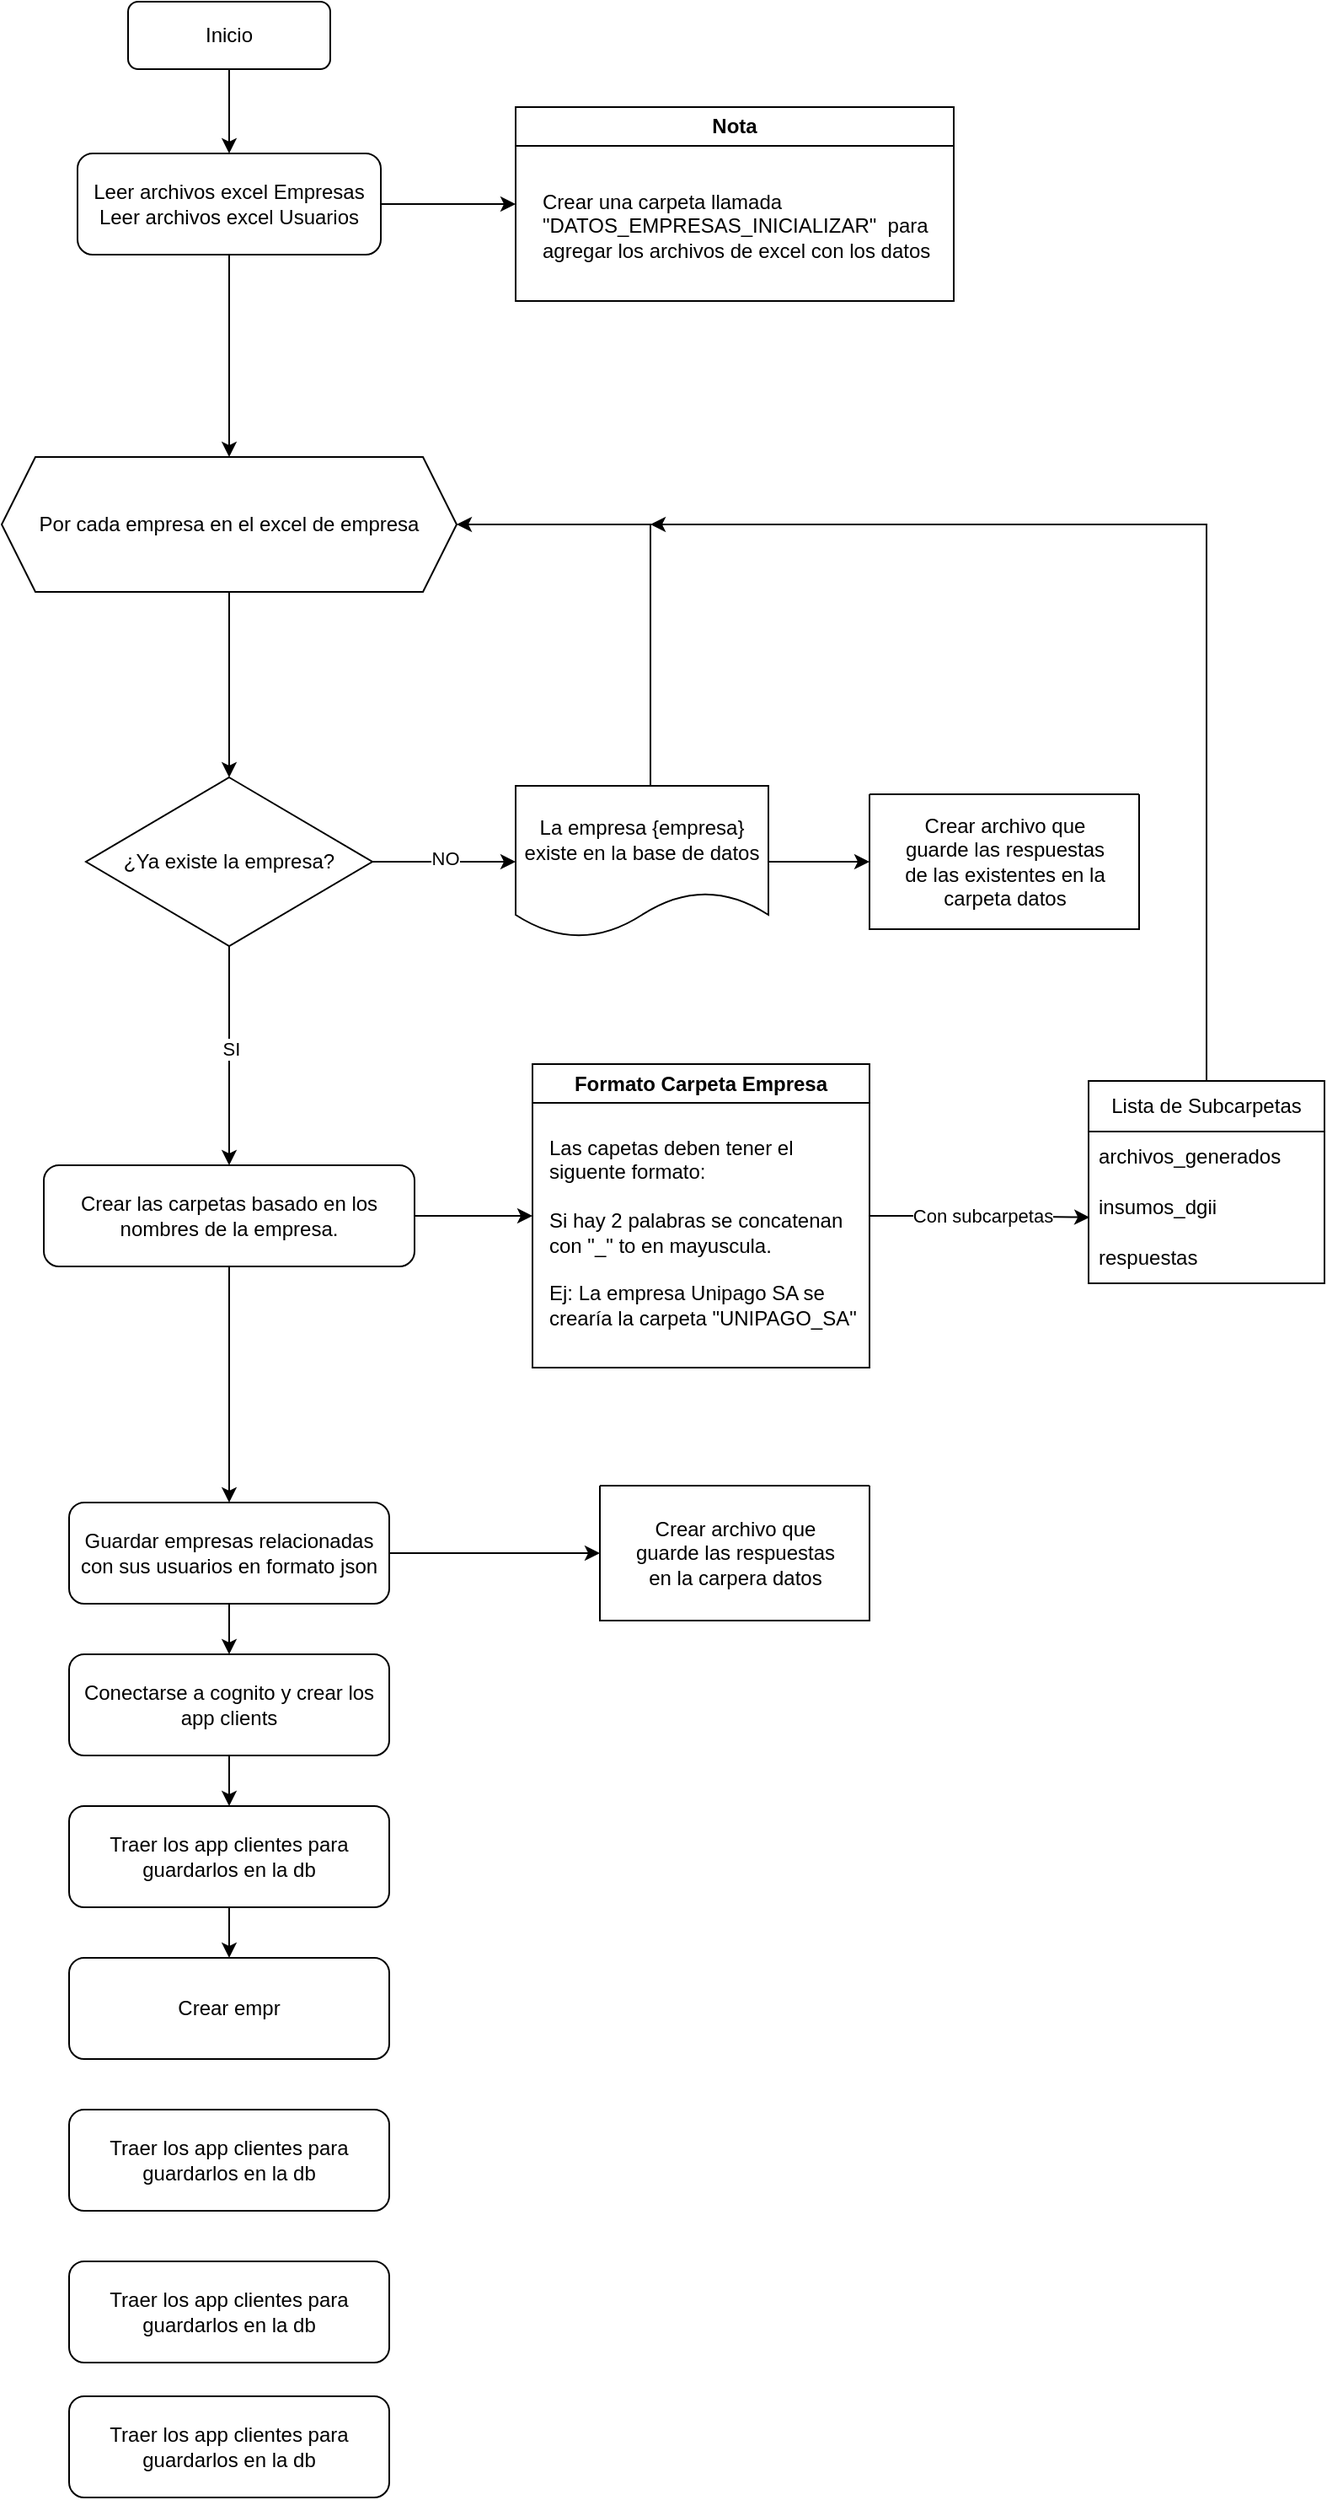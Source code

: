 <mxfile version="26.1.1">
  <diagram name="Page-1" id="A866fl-0yUfah1hhZrU6">
    <mxGraphModel dx="2004" dy="2230" grid="1" gridSize="10" guides="1" tooltips="1" connect="1" arrows="1" fold="1" page="1" pageScale="1" pageWidth="850" pageHeight="1100" math="0" shadow="0">
      <root>
        <mxCell id="0" />
        <mxCell id="1" parent="0" />
        <mxCell id="pD-9wlHuOyVkYz-jbomD-1" style="edgeStyle=orthogonalEdgeStyle;rounded=0;orthogonalLoop=1;jettySize=auto;html=1;exitX=0.5;exitY=1;exitDx=0;exitDy=0;entryX=0.5;entryY=0;entryDx=0;entryDy=0;" edge="1" parent="1" source="pD-9wlHuOyVkYz-jbomD-2" target="pD-9wlHuOyVkYz-jbomD-5">
          <mxGeometry relative="1" as="geometry" />
        </mxCell>
        <mxCell id="pD-9wlHuOyVkYz-jbomD-2" value="Inicio" style="rounded=1;whiteSpace=wrap;html=1;" vertex="1" parent="1">
          <mxGeometry x="270" y="-110" width="120" height="40" as="geometry" />
        </mxCell>
        <mxCell id="pD-9wlHuOyVkYz-jbomD-3" style="edgeStyle=orthogonalEdgeStyle;rounded=0;orthogonalLoop=1;jettySize=auto;html=1;exitX=1;exitY=0.5;exitDx=0;exitDy=0;entryX=0;entryY=0.5;entryDx=0;entryDy=0;" edge="1" parent="1" source="pD-9wlHuOyVkYz-jbomD-5" target="pD-9wlHuOyVkYz-jbomD-6">
          <mxGeometry relative="1" as="geometry">
            <mxPoint x="520" y="49.778" as="targetPoint" />
          </mxGeometry>
        </mxCell>
        <mxCell id="pD-9wlHuOyVkYz-jbomD-4" style="edgeStyle=orthogonalEdgeStyle;rounded=0;orthogonalLoop=1;jettySize=auto;html=1;entryX=0.5;entryY=0;entryDx=0;entryDy=0;" edge="1" parent="1" source="pD-9wlHuOyVkYz-jbomD-5" target="pD-9wlHuOyVkYz-jbomD-27">
          <mxGeometry relative="1" as="geometry">
            <mxPoint x="320" y="150" as="targetPoint" />
          </mxGeometry>
        </mxCell>
        <mxCell id="pD-9wlHuOyVkYz-jbomD-5" value="Leer archivos excel Empresas&lt;div&gt;Leer archivos excel Usuarios&lt;/div&gt;" style="whiteSpace=wrap;html=1;rounded=1;" vertex="1" parent="1">
          <mxGeometry x="240" y="-20" width="180" height="60" as="geometry" />
        </mxCell>
        <mxCell id="pD-9wlHuOyVkYz-jbomD-6" value="Nota" style="swimlane;whiteSpace=wrap;html=1;" vertex="1" parent="1">
          <mxGeometry x="500" y="-47.5" width="260" height="115" as="geometry" />
        </mxCell>
        <mxCell id="pD-9wlHuOyVkYz-jbomD-7" value="&lt;span style=&quot;text-align: center;&quot;&gt;Crear una carpeta llamada &quot;DATOS_EMPRESAS_INICIALIZAR&quot;&amp;nbsp; para agregar los archivos de excel con los datos&lt;/span&gt;" style="text;html=1;align=left;verticalAlign=middle;whiteSpace=wrap;rounded=0;" vertex="1" parent="pD-9wlHuOyVkYz-jbomD-6">
          <mxGeometry x="13.75" y="30" width="232.5" height="80" as="geometry" />
        </mxCell>
        <mxCell id="pD-9wlHuOyVkYz-jbomD-8" style="edgeStyle=orthogonalEdgeStyle;rounded=0;orthogonalLoop=1;jettySize=auto;html=1;exitX=1;exitY=0.5;exitDx=0;exitDy=0;entryX=0;entryY=0.5;entryDx=0;entryDy=0;" edge="1" parent="1" source="pD-9wlHuOyVkYz-jbomD-10" target="pD-9wlHuOyVkYz-jbomD-15">
          <mxGeometry relative="1" as="geometry" />
        </mxCell>
        <mxCell id="pD-9wlHuOyVkYz-jbomD-9" style="edgeStyle=orthogonalEdgeStyle;rounded=0;orthogonalLoop=1;jettySize=auto;html=1;entryX=0.5;entryY=0;entryDx=0;entryDy=0;" edge="1" parent="1" source="pD-9wlHuOyVkYz-jbomD-10" target="pD-9wlHuOyVkYz-jbomD-28">
          <mxGeometry relative="1" as="geometry">
            <mxPoint x="330" y="710" as="targetPoint" />
          </mxGeometry>
        </mxCell>
        <mxCell id="pD-9wlHuOyVkYz-jbomD-10" value="Crear las carpetas basado en los nombres de la empresa." style="whiteSpace=wrap;html=1;rounded=1;" vertex="1" parent="1">
          <mxGeometry x="220" y="580" width="220" height="60" as="geometry" />
        </mxCell>
        <mxCell id="pD-9wlHuOyVkYz-jbomD-29" style="edgeStyle=orthogonalEdgeStyle;rounded=0;orthogonalLoop=1;jettySize=auto;html=1;exitX=0.5;exitY=0;exitDx=0;exitDy=0;" edge="1" parent="1" source="pD-9wlHuOyVkYz-jbomD-11">
          <mxGeometry relative="1" as="geometry">
            <mxPoint x="580" y="200" as="targetPoint" />
            <mxPoint x="1150" y="640" as="sourcePoint" />
            <Array as="points">
              <mxPoint x="910" y="200" />
            </Array>
          </mxGeometry>
        </mxCell>
        <mxCell id="pD-9wlHuOyVkYz-jbomD-11" value="Lista de Subcarpetas" style="swimlane;fontStyle=0;childLayout=stackLayout;horizontal=1;startSize=30;horizontalStack=0;resizeParent=1;resizeParentMax=0;resizeLast=0;collapsible=1;marginBottom=0;whiteSpace=wrap;html=1;" vertex="1" parent="1">
          <mxGeometry x="840" y="530" width="140" height="120" as="geometry" />
        </mxCell>
        <mxCell id="pD-9wlHuOyVkYz-jbomD-12" value="archivos_generados" style="text;strokeColor=none;fillColor=none;align=left;verticalAlign=middle;spacingLeft=4;spacingRight=4;overflow=hidden;points=[[0,0.5],[1,0.5]];portConstraint=eastwest;rotatable=0;whiteSpace=wrap;html=1;" vertex="1" parent="pD-9wlHuOyVkYz-jbomD-11">
          <mxGeometry y="30" width="140" height="30" as="geometry" />
        </mxCell>
        <mxCell id="pD-9wlHuOyVkYz-jbomD-13" value="insumos_dgii" style="text;strokeColor=none;fillColor=none;align=left;verticalAlign=middle;spacingLeft=4;spacingRight=4;overflow=hidden;points=[[0,0.5],[1,0.5]];portConstraint=eastwest;rotatable=0;whiteSpace=wrap;html=1;" vertex="1" parent="pD-9wlHuOyVkYz-jbomD-11">
          <mxGeometry y="60" width="140" height="30" as="geometry" />
        </mxCell>
        <mxCell id="pD-9wlHuOyVkYz-jbomD-14" value="respuestas" style="text;strokeColor=none;fillColor=none;align=left;verticalAlign=middle;spacingLeft=4;spacingRight=4;overflow=hidden;points=[[0,0.5],[1,0.5]];portConstraint=eastwest;rotatable=0;whiteSpace=wrap;html=1;" vertex="1" parent="pD-9wlHuOyVkYz-jbomD-11">
          <mxGeometry y="90" width="140" height="30" as="geometry" />
        </mxCell>
        <mxCell id="pD-9wlHuOyVkYz-jbomD-15" value="Formato Carpeta Empresa" style="swimlane;whiteSpace=wrap;html=1;startSize=23;" vertex="1" parent="1">
          <mxGeometry x="510" y="520" width="200" height="180" as="geometry" />
        </mxCell>
        <mxCell id="pD-9wlHuOyVkYz-jbomD-16" value="Las capetas deben tener el siguente formato:&lt;div&gt;&lt;br&gt;&lt;/div&gt;&lt;div&gt;Si hay 2 palabras se concatenan con &quot;_&quot; to en mayuscula.&amp;nbsp;&lt;/div&gt;&lt;div&gt;&lt;br&gt;&lt;/div&gt;&lt;div&gt;Ej: La empresa Unipago SA se crearía la carpeta &quot;UNIPAGO_SA&quot;&lt;/div&gt;" style="text;html=1;align=left;verticalAlign=middle;whiteSpace=wrap;rounded=0;" vertex="1" parent="pD-9wlHuOyVkYz-jbomD-15">
          <mxGeometry x="7.5" y="50" width="185" height="100" as="geometry" />
        </mxCell>
        <mxCell id="pD-9wlHuOyVkYz-jbomD-17" style="edgeStyle=orthogonalEdgeStyle;rounded=0;orthogonalLoop=1;jettySize=auto;html=1;exitX=1;exitY=0.5;exitDx=0;exitDy=0;entryX=0.004;entryY=0.696;entryDx=0;entryDy=0;entryPerimeter=0;" edge="1" parent="1" source="pD-9wlHuOyVkYz-jbomD-15" target="pD-9wlHuOyVkYz-jbomD-13">
          <mxGeometry relative="1" as="geometry" />
        </mxCell>
        <mxCell id="pD-9wlHuOyVkYz-jbomD-18" value="Con subcarpetas" style="edgeLabel;html=1;align=center;verticalAlign=middle;resizable=0;points=[];" vertex="1" connectable="0" parent="pD-9wlHuOyVkYz-jbomD-17">
          <mxGeometry x="-0.261" y="-1" relative="1" as="geometry">
            <mxPoint x="18" y="-1" as="offset" />
          </mxGeometry>
        </mxCell>
        <mxCell id="pD-9wlHuOyVkYz-jbomD-19" style="edgeStyle=orthogonalEdgeStyle;rounded=0;orthogonalLoop=1;jettySize=auto;html=1;entryX=0;entryY=0.5;entryDx=0;entryDy=0;" edge="1" parent="1" source="pD-9wlHuOyVkYz-jbomD-21" target="pD-9wlHuOyVkYz-jbomD-25">
          <mxGeometry relative="1" as="geometry">
            <mxPoint x="500" y="400" as="targetPoint" />
          </mxGeometry>
        </mxCell>
        <mxCell id="pD-9wlHuOyVkYz-jbomD-20" value="NO" style="edgeLabel;html=1;align=center;verticalAlign=middle;resizable=0;points=[];" vertex="1" connectable="0" parent="pD-9wlHuOyVkYz-jbomD-19">
          <mxGeometry y="2" relative="1" as="geometry">
            <mxPoint as="offset" />
          </mxGeometry>
        </mxCell>
        <mxCell id="pD-9wlHuOyVkYz-jbomD-21" value="¿Ya existe la empresa?" style="rhombus;whiteSpace=wrap;html=1;" vertex="1" parent="1">
          <mxGeometry x="245" y="350" width="170" height="100" as="geometry" />
        </mxCell>
        <mxCell id="pD-9wlHuOyVkYz-jbomD-22" style="edgeStyle=orthogonalEdgeStyle;rounded=0;orthogonalLoop=1;jettySize=auto;html=1;entryX=0.5;entryY=0;entryDx=0;entryDy=0;" edge="1" parent="1" source="pD-9wlHuOyVkYz-jbomD-21" target="pD-9wlHuOyVkYz-jbomD-10">
          <mxGeometry relative="1" as="geometry" />
        </mxCell>
        <mxCell id="pD-9wlHuOyVkYz-jbomD-23" value="SI" style="edgeLabel;html=1;align=center;verticalAlign=middle;resizable=0;points=[];" vertex="1" connectable="0" parent="pD-9wlHuOyVkYz-jbomD-22">
          <mxGeometry x="-0.043" y="1" relative="1" as="geometry">
            <mxPoint y="-1" as="offset" />
          </mxGeometry>
        </mxCell>
        <mxCell id="pD-9wlHuOyVkYz-jbomD-31" style="edgeStyle=orthogonalEdgeStyle;rounded=0;orthogonalLoop=1;jettySize=auto;html=1;entryX=1;entryY=0.5;entryDx=0;entryDy=0;" edge="1" parent="1" source="pD-9wlHuOyVkYz-jbomD-25" target="pD-9wlHuOyVkYz-jbomD-27">
          <mxGeometry relative="1" as="geometry">
            <Array as="points">
              <mxPoint x="580" y="200" />
            </Array>
          </mxGeometry>
        </mxCell>
        <mxCell id="pD-9wlHuOyVkYz-jbomD-39" style="edgeStyle=orthogonalEdgeStyle;rounded=0;orthogonalLoop=1;jettySize=auto;html=1;entryX=0;entryY=0.5;entryDx=0;entryDy=0;" edge="1" parent="1" source="pD-9wlHuOyVkYz-jbomD-25" target="pD-9wlHuOyVkYz-jbomD-37">
          <mxGeometry relative="1" as="geometry" />
        </mxCell>
        <mxCell id="pD-9wlHuOyVkYz-jbomD-25" value="La empresa {empresa} existe en la base de datos" style="shape=document;whiteSpace=wrap;html=1;boundedLbl=1;" vertex="1" parent="1">
          <mxGeometry x="500" y="355" width="150" height="90" as="geometry" />
        </mxCell>
        <mxCell id="pD-9wlHuOyVkYz-jbomD-26" style="edgeStyle=orthogonalEdgeStyle;rounded=0;orthogonalLoop=1;jettySize=auto;html=1;exitX=0.5;exitY=1;exitDx=0;exitDy=0;entryX=0.5;entryY=0;entryDx=0;entryDy=0;" edge="1" parent="1" source="pD-9wlHuOyVkYz-jbomD-27" target="pD-9wlHuOyVkYz-jbomD-21">
          <mxGeometry relative="1" as="geometry" />
        </mxCell>
        <mxCell id="pD-9wlHuOyVkYz-jbomD-27" value="Por cada empresa en el excel de empresa" style="shape=hexagon;perimeter=hexagonPerimeter2;whiteSpace=wrap;html=1;fixedSize=1;" vertex="1" parent="1">
          <mxGeometry x="195" y="160" width="270" height="80" as="geometry" />
        </mxCell>
        <mxCell id="pD-9wlHuOyVkYz-jbomD-32" style="edgeStyle=orthogonalEdgeStyle;rounded=0;orthogonalLoop=1;jettySize=auto;html=1;" edge="1" parent="1" source="pD-9wlHuOyVkYz-jbomD-28">
          <mxGeometry relative="1" as="geometry">
            <mxPoint x="550" y="810" as="targetPoint" />
          </mxGeometry>
        </mxCell>
        <mxCell id="pD-9wlHuOyVkYz-jbomD-40" style="edgeStyle=orthogonalEdgeStyle;rounded=0;orthogonalLoop=1;jettySize=auto;html=1;" edge="1" parent="1" source="pD-9wlHuOyVkYz-jbomD-28" target="pD-9wlHuOyVkYz-jbomD-41">
          <mxGeometry relative="1" as="geometry">
            <mxPoint x="330" y="900" as="targetPoint" />
          </mxGeometry>
        </mxCell>
        <mxCell id="pD-9wlHuOyVkYz-jbomD-28" value="Guardar empresas relacionadas con sus usuarios en formato json" style="rounded=1;whiteSpace=wrap;html=1;" vertex="1" parent="1">
          <mxGeometry x="235" y="780" width="190" height="60" as="geometry" />
        </mxCell>
        <mxCell id="pD-9wlHuOyVkYz-jbomD-35" value="" style="swimlane;startSize=0;" vertex="1" parent="1">
          <mxGeometry x="550" y="770" width="160" height="80" as="geometry" />
        </mxCell>
        <mxCell id="pD-9wlHuOyVkYz-jbomD-36" value="Crear archivo que guarde las respuestas en la carpera datos" style="text;html=1;align=center;verticalAlign=middle;whiteSpace=wrap;rounded=0;" vertex="1" parent="pD-9wlHuOyVkYz-jbomD-35">
          <mxGeometry x="17.5" y="17.5" width="125" height="45" as="geometry" />
        </mxCell>
        <mxCell id="pD-9wlHuOyVkYz-jbomD-37" value="" style="swimlane;startSize=0;" vertex="1" parent="1">
          <mxGeometry x="710" y="360" width="160" height="80" as="geometry" />
        </mxCell>
        <mxCell id="pD-9wlHuOyVkYz-jbomD-38" value="Crear archivo que guarde las respuestas de las existentes en la carpeta datos" style="text;html=1;align=center;verticalAlign=middle;whiteSpace=wrap;rounded=0;" vertex="1" parent="pD-9wlHuOyVkYz-jbomD-37">
          <mxGeometry x="17.5" y="17.5" width="125" height="45" as="geometry" />
        </mxCell>
        <mxCell id="pD-9wlHuOyVkYz-jbomD-42" style="edgeStyle=orthogonalEdgeStyle;rounded=0;orthogonalLoop=1;jettySize=auto;html=1;" edge="1" parent="1" source="pD-9wlHuOyVkYz-jbomD-41" target="pD-9wlHuOyVkYz-jbomD-43">
          <mxGeometry relative="1" as="geometry">
            <mxPoint x="330" y="970" as="targetPoint" />
          </mxGeometry>
        </mxCell>
        <mxCell id="pD-9wlHuOyVkYz-jbomD-41" value="Conectarse a cognito y crear los app clients" style="rounded=1;whiteSpace=wrap;html=1;" vertex="1" parent="1">
          <mxGeometry x="235" y="870" width="190" height="60" as="geometry" />
        </mxCell>
        <mxCell id="pD-9wlHuOyVkYz-jbomD-47" style="edgeStyle=orthogonalEdgeStyle;rounded=0;orthogonalLoop=1;jettySize=auto;html=1;exitX=0.5;exitY=1;exitDx=0;exitDy=0;entryX=0.5;entryY=0;entryDx=0;entryDy=0;" edge="1" parent="1" source="pD-9wlHuOyVkYz-jbomD-43" target="pD-9wlHuOyVkYz-jbomD-46">
          <mxGeometry relative="1" as="geometry" />
        </mxCell>
        <mxCell id="pD-9wlHuOyVkYz-jbomD-43" value="Traer los app clientes para guardarlos en la db" style="rounded=1;whiteSpace=wrap;html=1;" vertex="1" parent="1">
          <mxGeometry x="235" y="960" width="190" height="60" as="geometry" />
        </mxCell>
        <mxCell id="pD-9wlHuOyVkYz-jbomD-46" value="Crear empr" style="rounded=1;whiteSpace=wrap;html=1;" vertex="1" parent="1">
          <mxGeometry x="235" y="1050" width="190" height="60" as="geometry" />
        </mxCell>
        <mxCell id="pD-9wlHuOyVkYz-jbomD-48" value="Traer los app clientes para guardarlos en la db" style="rounded=1;whiteSpace=wrap;html=1;" vertex="1" parent="1">
          <mxGeometry x="235" y="1230" width="190" height="60" as="geometry" />
        </mxCell>
        <mxCell id="pD-9wlHuOyVkYz-jbomD-49" value="Traer los app clientes para guardarlos en la db" style="rounded=1;whiteSpace=wrap;html=1;" vertex="1" parent="1">
          <mxGeometry x="235" y="1140" width="190" height="60" as="geometry" />
        </mxCell>
        <mxCell id="pD-9wlHuOyVkYz-jbomD-50" value="Traer los app clientes para guardarlos en la db" style="rounded=1;whiteSpace=wrap;html=1;" vertex="1" parent="1">
          <mxGeometry x="235" y="1310" width="190" height="60" as="geometry" />
        </mxCell>
      </root>
    </mxGraphModel>
  </diagram>
</mxfile>
